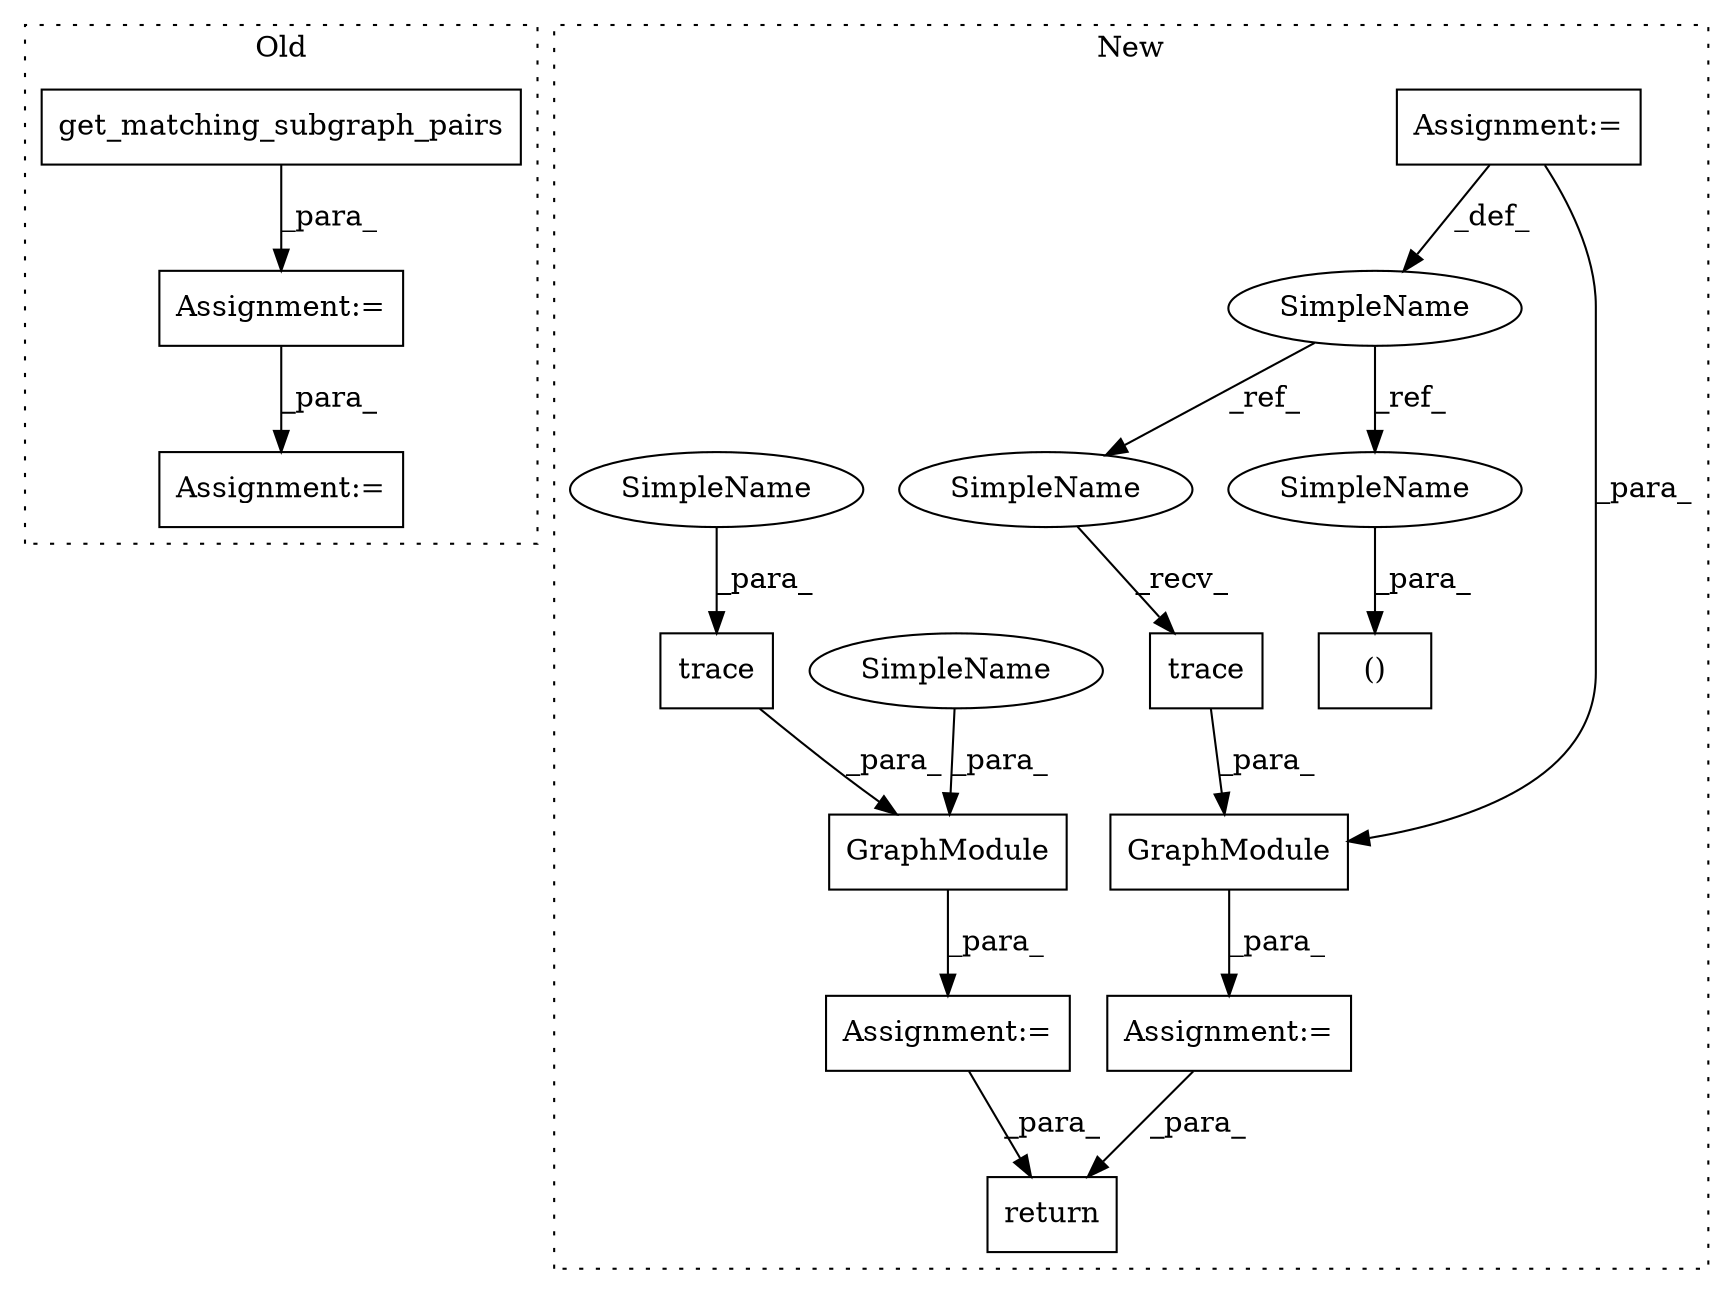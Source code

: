 digraph G {
subgraph cluster0 {
1 [label="get_matching_subgraph_pairs" a="32" s="6374,6411" l="28,1" shape="box"];
3 [label="Assignment:=" a="7" s="6574,6797" l="135,2" shape="box"];
7 [label="Assignment:=" a="7" s="6373" l="1" shape="box"];
label = "Old";
style="dotted";
}
subgraph cluster1 {
2 [label="()" a="106" s="8454" l="29" shape="box"];
4 [label="SimpleName" a="42" s="8407" l="8" shape="ellipse"];
5 [label="trace" a="32" s="8564,8577" l="6,1" shape="box"];
6 [label="GraphModule" a="32" s="8535,8578" l="12,1" shape="box"];
8 [label="Assignment:=" a="7" s="8534" l="1" shape="box"];
9 [label="Assignment:=" a="7" s="8407" l="8" shape="box"];
10 [label="return" a="41" s="8640" l="7" shape="box"];
11 [label="trace" a="32" s="8619,8632" l="6,1" shape="box"];
12 [label="GraphModule" a="32" s="8590,8633" l="12,1" shape="box"];
13 [label="Assignment:=" a="7" s="8589" l="1" shape="box"];
14 [label="SimpleName" a="42" s="8555" l="8" shape="ellipse"];
15 [label="SimpleName" a="42" s="8454" l="8" shape="ellipse"];
16 [label="SimpleName" a="42" s="8602" l="7" shape="ellipse"];
17 [label="SimpleName" a="42" s="8625" l="7" shape="ellipse"];
label = "New";
style="dotted";
}
1 -> 7 [label="_para_"];
4 -> 14 [label="_ref_"];
4 -> 15 [label="_ref_"];
5 -> 6 [label="_para_"];
6 -> 8 [label="_para_"];
7 -> 3 [label="_para_"];
8 -> 10 [label="_para_"];
9 -> 4 [label="_def_"];
9 -> 6 [label="_para_"];
11 -> 12 [label="_para_"];
12 -> 13 [label="_para_"];
13 -> 10 [label="_para_"];
14 -> 5 [label="_recv_"];
15 -> 2 [label="_para_"];
16 -> 12 [label="_para_"];
17 -> 11 [label="_para_"];
}